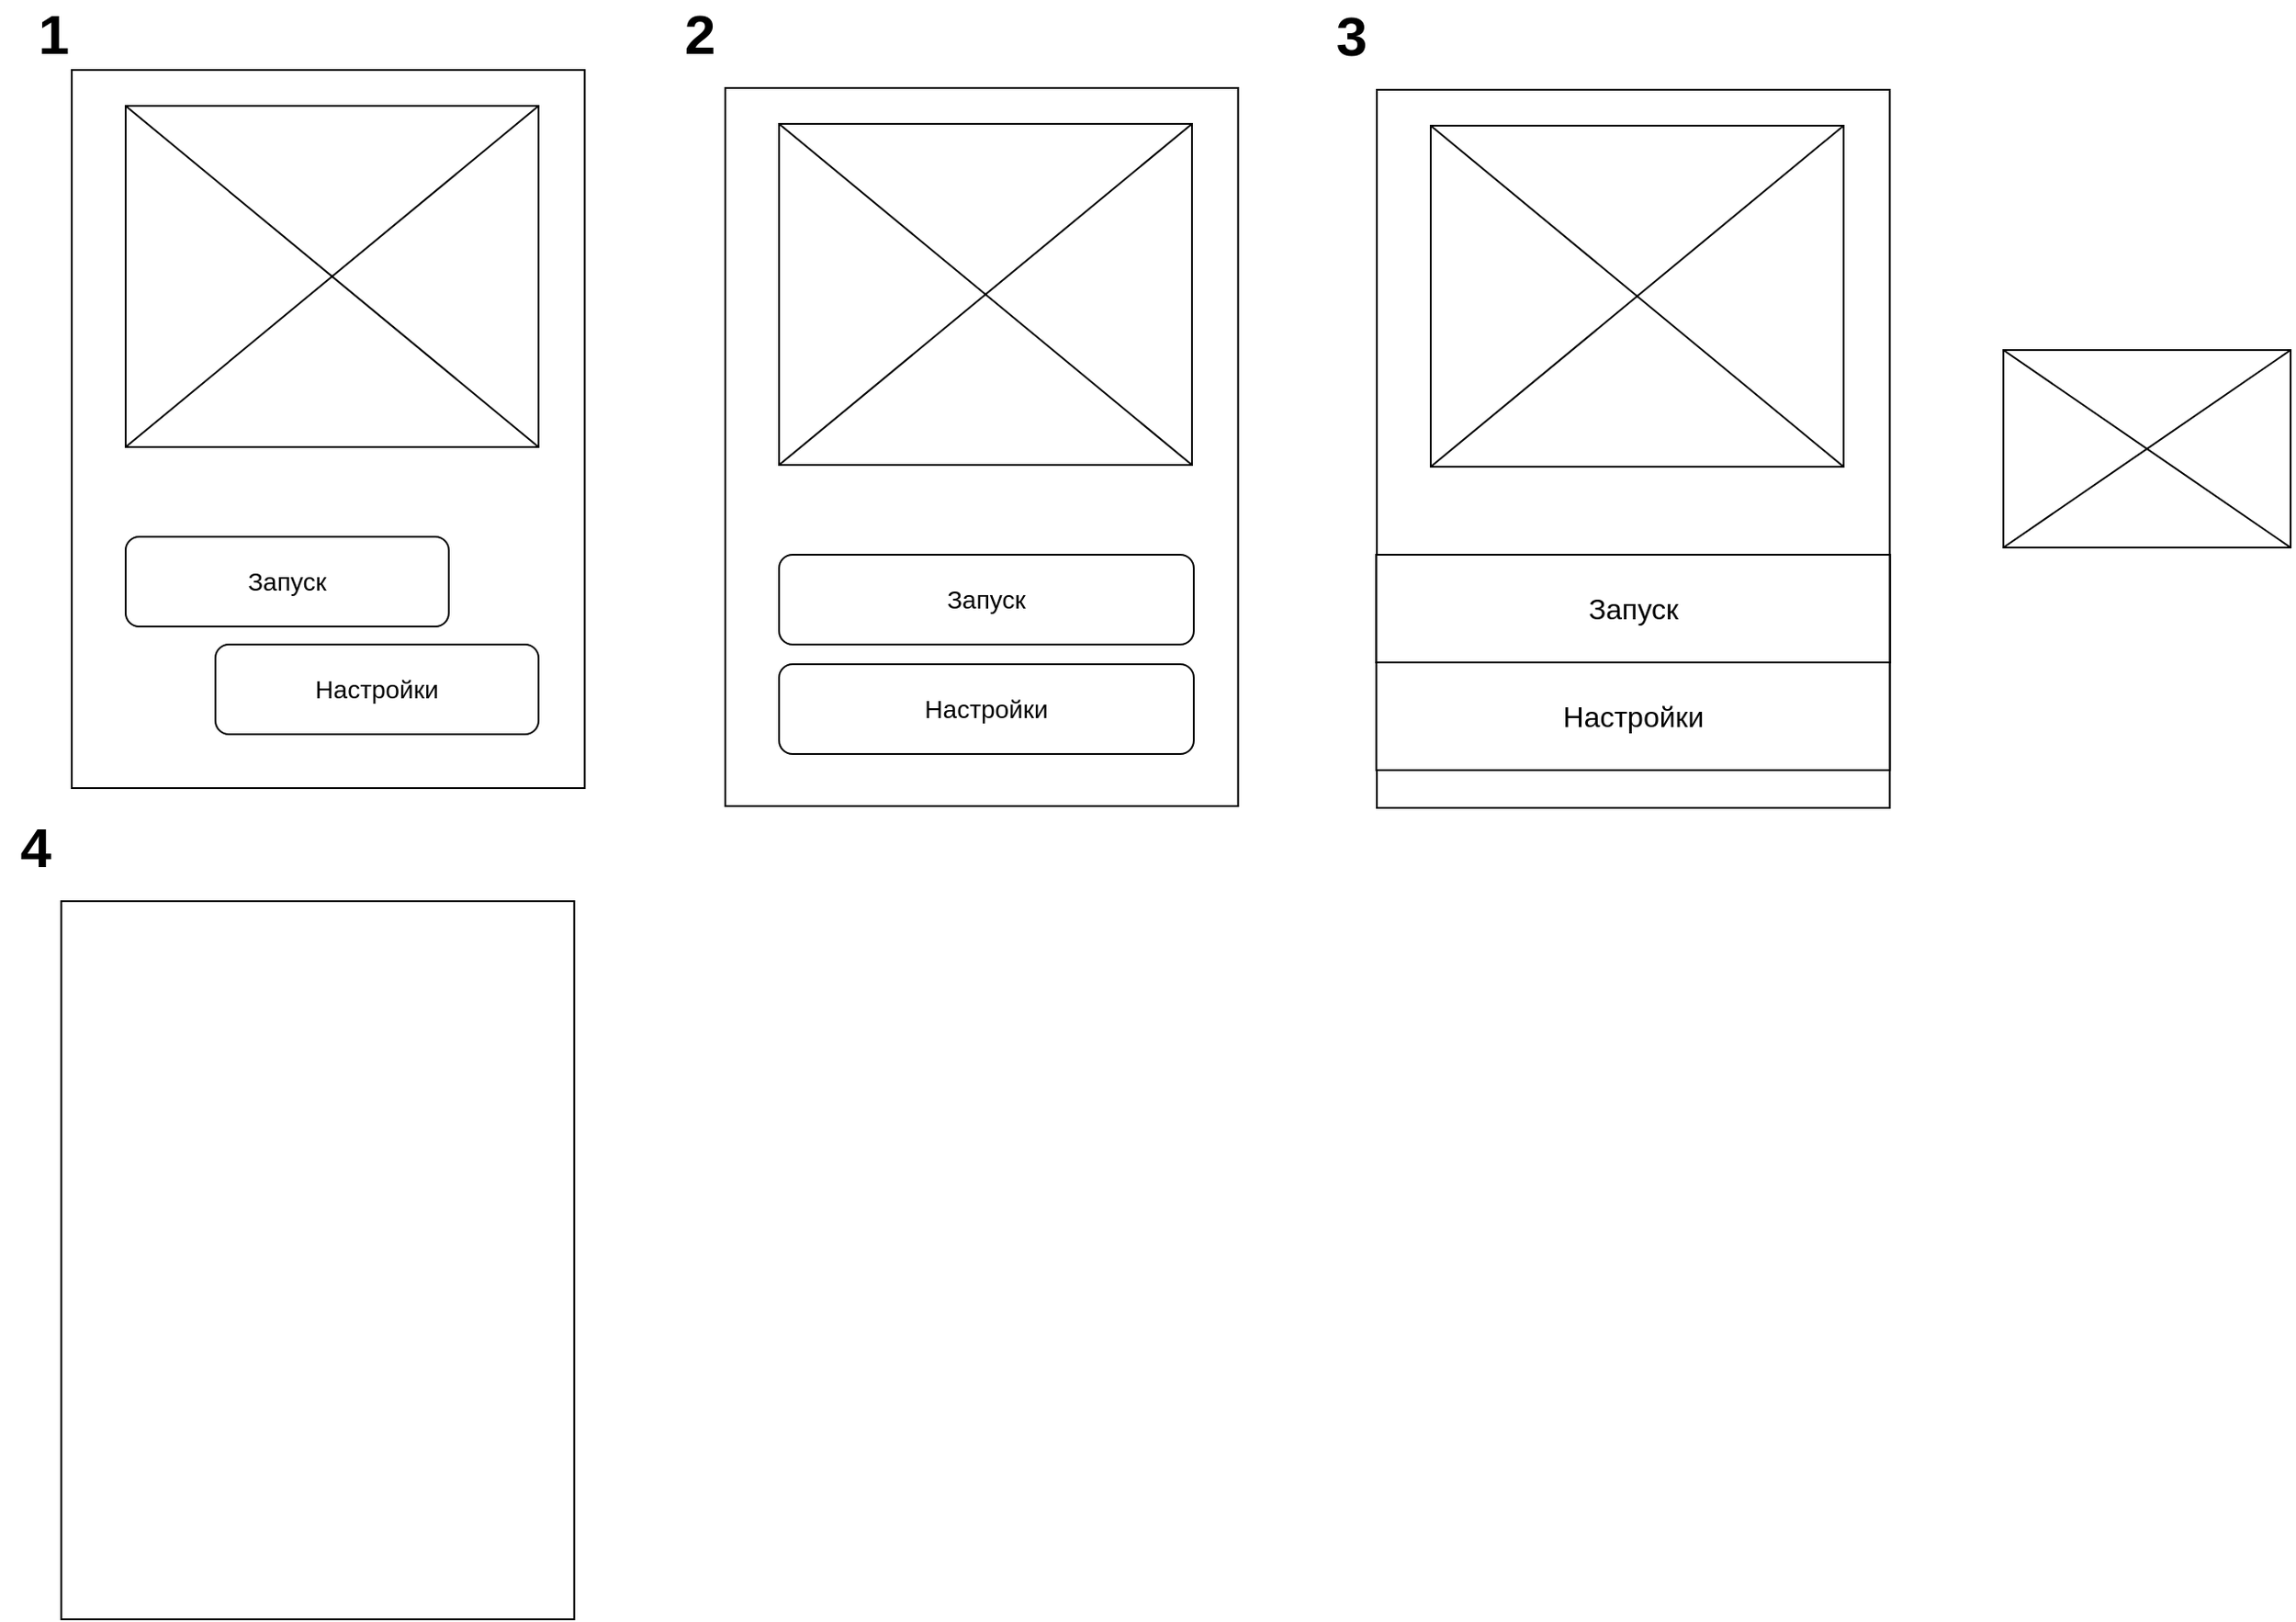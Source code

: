 <mxfile version="13.5.5" type="github"><diagram id="tzukQ2MRBRxrnFU6mjNp" name="Page-1"><mxGraphModel dx="1673" dy="896" grid="0" gridSize="10" guides="1" tooltips="1" connect="1" arrows="1" fold="1" page="1" pageScale="1" pageWidth="827" pageHeight="1169" math="0" shadow="0"><root><mxCell id="0"/><mxCell id="1" parent="0"/><mxCell id="E6srICnImM_Ms0TUUxNm-1" value="" style="rounded=0;whiteSpace=wrap;html=1;" vertex="1" parent="1"><mxGeometry x="50" y="50" width="285.71" height="400" as="geometry"/></mxCell><mxCell id="E6srICnImM_Ms0TUUxNm-7" value="" style="group" vertex="1" connectable="0" parent="1"><mxGeometry x="80" y="70" width="230" height="190" as="geometry"/></mxCell><mxCell id="E6srICnImM_Ms0TUUxNm-4" value="" style="rounded=0;whiteSpace=wrap;html=1;" vertex="1" parent="E6srICnImM_Ms0TUUxNm-7"><mxGeometry width="230" height="190" as="geometry"/></mxCell><mxCell id="E6srICnImM_Ms0TUUxNm-3" value="" style="endArrow=none;html=1;exitX=0;exitY=0;exitDx=0;exitDy=0;entryX=1;entryY=1;entryDx=0;entryDy=0;" edge="1" parent="E6srICnImM_Ms0TUUxNm-7" source="E6srICnImM_Ms0TUUxNm-4" target="E6srICnImM_Ms0TUUxNm-4"><mxGeometry width="50" height="50" relative="1" as="geometry"><mxPoint x="-38.333" y="696.667" as="sourcePoint"/><mxPoint x="57.5" y="538.333" as="targetPoint"/></mxGeometry></mxCell><mxCell id="E6srICnImM_Ms0TUUxNm-6" value="" style="endArrow=none;html=1;entryX=0;entryY=1;entryDx=0;entryDy=0;exitX=1;exitY=0;exitDx=0;exitDy=0;" edge="1" parent="E6srICnImM_Ms0TUUxNm-7" source="E6srICnImM_Ms0TUUxNm-4" target="E6srICnImM_Ms0TUUxNm-4"><mxGeometry width="50" height="50" relative="1" as="geometry"><mxPoint x="-172.5" y="570" as="sourcePoint"/><mxPoint x="-76.667" y="411.667" as="targetPoint"/></mxGeometry></mxCell><mxCell id="E6srICnImM_Ms0TUUxNm-12" value="Запуск" style="rounded=1;whiteSpace=wrap;html=1;fontSize=14;" vertex="1" parent="1"><mxGeometry x="80" y="310" width="180" height="50" as="geometry"/></mxCell><mxCell id="E6srICnImM_Ms0TUUxNm-13" value="Настройки" style="rounded=1;whiteSpace=wrap;html=1;fontSize=14;" vertex="1" parent="1"><mxGeometry x="130" y="370" width="180" height="50" as="geometry"/></mxCell><mxCell id="E6srICnImM_Ms0TUUxNm-14" value="" style="rounded=0;whiteSpace=wrap;html=1;" vertex="1" parent="1"><mxGeometry x="414" y="60" width="285.71" height="400" as="geometry"/></mxCell><mxCell id="E6srICnImM_Ms0TUUxNm-15" value="" style="group" vertex="1" connectable="0" parent="1"><mxGeometry x="444" y="80" width="230" height="190" as="geometry"/></mxCell><mxCell id="E6srICnImM_Ms0TUUxNm-16" value="" style="rounded=0;whiteSpace=wrap;html=1;" vertex="1" parent="E6srICnImM_Ms0TUUxNm-15"><mxGeometry width="230" height="190" as="geometry"/></mxCell><mxCell id="E6srICnImM_Ms0TUUxNm-17" value="" style="endArrow=none;html=1;exitX=0;exitY=0;exitDx=0;exitDy=0;entryX=1;entryY=1;entryDx=0;entryDy=0;" edge="1" parent="E6srICnImM_Ms0TUUxNm-15" source="E6srICnImM_Ms0TUUxNm-16" target="E6srICnImM_Ms0TUUxNm-16"><mxGeometry width="50" height="50" relative="1" as="geometry"><mxPoint x="-38.333" y="696.667" as="sourcePoint"/><mxPoint x="57.5" y="538.333" as="targetPoint"/></mxGeometry></mxCell><mxCell id="E6srICnImM_Ms0TUUxNm-18" value="" style="endArrow=none;html=1;entryX=0;entryY=1;entryDx=0;entryDy=0;exitX=1;exitY=0;exitDx=0;exitDy=0;" edge="1" parent="E6srICnImM_Ms0TUUxNm-15" source="E6srICnImM_Ms0TUUxNm-16" target="E6srICnImM_Ms0TUUxNm-16"><mxGeometry width="50" height="50" relative="1" as="geometry"><mxPoint x="-172.5" y="570" as="sourcePoint"/><mxPoint x="-76.667" y="411.667" as="targetPoint"/></mxGeometry></mxCell><mxCell id="E6srICnImM_Ms0TUUxNm-19" value="Запуск" style="rounded=1;whiteSpace=wrap;html=1;fontSize=14;" vertex="1" parent="1"><mxGeometry x="444" y="320" width="231" height="50" as="geometry"/></mxCell><mxCell id="E6srICnImM_Ms0TUUxNm-20" value="Настройки" style="rounded=1;whiteSpace=wrap;html=1;fontSize=14;" vertex="1" parent="1"><mxGeometry x="444" y="381" width="231" height="50" as="geometry"/></mxCell><mxCell id="E6srICnImM_Ms0TUUxNm-9" value="" style="rounded=0;whiteSpace=wrap;html=1;" vertex="1" parent="1"><mxGeometry x="1126" y="206" width="160" height="110" as="geometry"/></mxCell><mxCell id="E6srICnImM_Ms0TUUxNm-10" value="" style="endArrow=none;html=1;exitX=0;exitY=0;exitDx=0;exitDy=0;entryX=1;entryY=1;entryDx=0;entryDy=0;" edge="1" parent="1" source="E6srICnImM_Ms0TUUxNm-9" target="E6srICnImM_Ms0TUUxNm-9"><mxGeometry width="50" height="50" relative="1" as="geometry"><mxPoint x="782.333" y="829.333" as="sourcePoint"/><mxPoint x="849" y="737.667" as="targetPoint"/></mxGeometry></mxCell><mxCell id="E6srICnImM_Ms0TUUxNm-11" value="" style="endArrow=none;html=1;entryX=0;entryY=1;entryDx=0;entryDy=0;exitX=1;exitY=0;exitDx=0;exitDy=0;" edge="1" parent="1" source="E6srICnImM_Ms0TUUxNm-9" target="E6srICnImM_Ms0TUUxNm-9"><mxGeometry width="50" height="50" relative="1" as="geometry"><mxPoint x="689" y="756" as="sourcePoint"/><mxPoint x="755.667" y="664.333" as="targetPoint"/></mxGeometry></mxCell><mxCell id="E6srICnImM_Ms0TUUxNm-21" value="&lt;font style=&quot;font-size: 31px&quot;&gt;&lt;b&gt;1&lt;/b&gt;&lt;/font&gt;" style="text;html=1;strokeColor=none;fillColor=none;align=center;verticalAlign=middle;whiteSpace=wrap;rounded=0;fontSize=14;" vertex="1" parent="1"><mxGeometry x="20" y="20" width="40" height="20" as="geometry"/></mxCell><mxCell id="E6srICnImM_Ms0TUUxNm-23" value="&lt;font style=&quot;font-size: 31px&quot;&gt;&lt;b&gt;2&lt;/b&gt;&lt;/font&gt;" style="text;html=1;strokeColor=none;fillColor=none;align=center;verticalAlign=middle;whiteSpace=wrap;rounded=0;fontSize=14;" vertex="1" parent="1"><mxGeometry x="380" y="20" width="40" height="20" as="geometry"/></mxCell><mxCell id="E6srICnImM_Ms0TUUxNm-24" value="" style="rounded=0;whiteSpace=wrap;html=1;" vertex="1" parent="1"><mxGeometry x="777" y="61" width="285.71" height="400" as="geometry"/></mxCell><mxCell id="E6srICnImM_Ms0TUUxNm-25" value="" style="group" vertex="1" connectable="0" parent="1"><mxGeometry x="807" y="81" width="230" height="190" as="geometry"/></mxCell><mxCell id="E6srICnImM_Ms0TUUxNm-26" value="" style="rounded=0;whiteSpace=wrap;html=1;" vertex="1" parent="E6srICnImM_Ms0TUUxNm-25"><mxGeometry width="230" height="190" as="geometry"/></mxCell><mxCell id="E6srICnImM_Ms0TUUxNm-27" value="" style="endArrow=none;html=1;exitX=0;exitY=0;exitDx=0;exitDy=0;entryX=1;entryY=1;entryDx=0;entryDy=0;" edge="1" parent="E6srICnImM_Ms0TUUxNm-25" source="E6srICnImM_Ms0TUUxNm-26" target="E6srICnImM_Ms0TUUxNm-26"><mxGeometry width="50" height="50" relative="1" as="geometry"><mxPoint x="-38.333" y="696.667" as="sourcePoint"/><mxPoint x="57.5" y="538.333" as="targetPoint"/></mxGeometry></mxCell><mxCell id="E6srICnImM_Ms0TUUxNm-28" value="" style="endArrow=none;html=1;entryX=0;entryY=1;entryDx=0;entryDy=0;exitX=1;exitY=0;exitDx=0;exitDy=0;" edge="1" parent="E6srICnImM_Ms0TUUxNm-25" source="E6srICnImM_Ms0TUUxNm-26" target="E6srICnImM_Ms0TUUxNm-26"><mxGeometry width="50" height="50" relative="1" as="geometry"><mxPoint x="-172.5" y="570" as="sourcePoint"/><mxPoint x="-76.667" y="411.667" as="targetPoint"/></mxGeometry></mxCell><mxCell id="E6srICnImM_Ms0TUUxNm-31" value="&lt;font style=&quot;font-size: 31px&quot;&gt;&lt;b&gt;3&lt;/b&gt;&lt;/font&gt;" style="text;html=1;strokeColor=none;fillColor=none;align=center;verticalAlign=middle;whiteSpace=wrap;rounded=0;fontSize=14;" vertex="1" parent="1"><mxGeometry x="743" y="21" width="40" height="20" as="geometry"/></mxCell><mxCell id="E6srICnImM_Ms0TUUxNm-32" value="Запуск" style="rounded=0;whiteSpace=wrap;html=1;fontSize=14;" vertex="1" parent="1"><mxGeometry x="776.71" y="320" width="286" height="60" as="geometry"/></mxCell><mxCell id="E6srICnImM_Ms0TUUxNm-33" value="Настройки" style="rounded=0;whiteSpace=wrap;html=1;fontSize=16;" vertex="1" parent="1"><mxGeometry x="776.71" y="380" width="286" height="60" as="geometry"/></mxCell><mxCell id="E6srICnImM_Ms0TUUxNm-34" value="Запуск" style="rounded=0;whiteSpace=wrap;html=1;fontSize=16;" vertex="1" parent="1"><mxGeometry x="776.71" y="320" width="286" height="60" as="geometry"/></mxCell><mxCell id="E6srICnImM_Ms0TUUxNm-35" value="" style="rounded=0;whiteSpace=wrap;html=1;" vertex="1" parent="1"><mxGeometry x="44.15" y="513" width="285.71" height="400" as="geometry"/></mxCell><mxCell id="E6srICnImM_Ms0TUUxNm-40" value="&lt;font style=&quot;font-size: 31px&quot;&gt;&lt;b&gt;4&lt;/b&gt;&lt;/font&gt;" style="text;html=1;strokeColor=none;fillColor=none;align=center;verticalAlign=middle;whiteSpace=wrap;rounded=0;fontSize=14;" vertex="1" parent="1"><mxGeometry x="10.15" y="473" width="40" height="20" as="geometry"/></mxCell></root></mxGraphModel></diagram></mxfile>